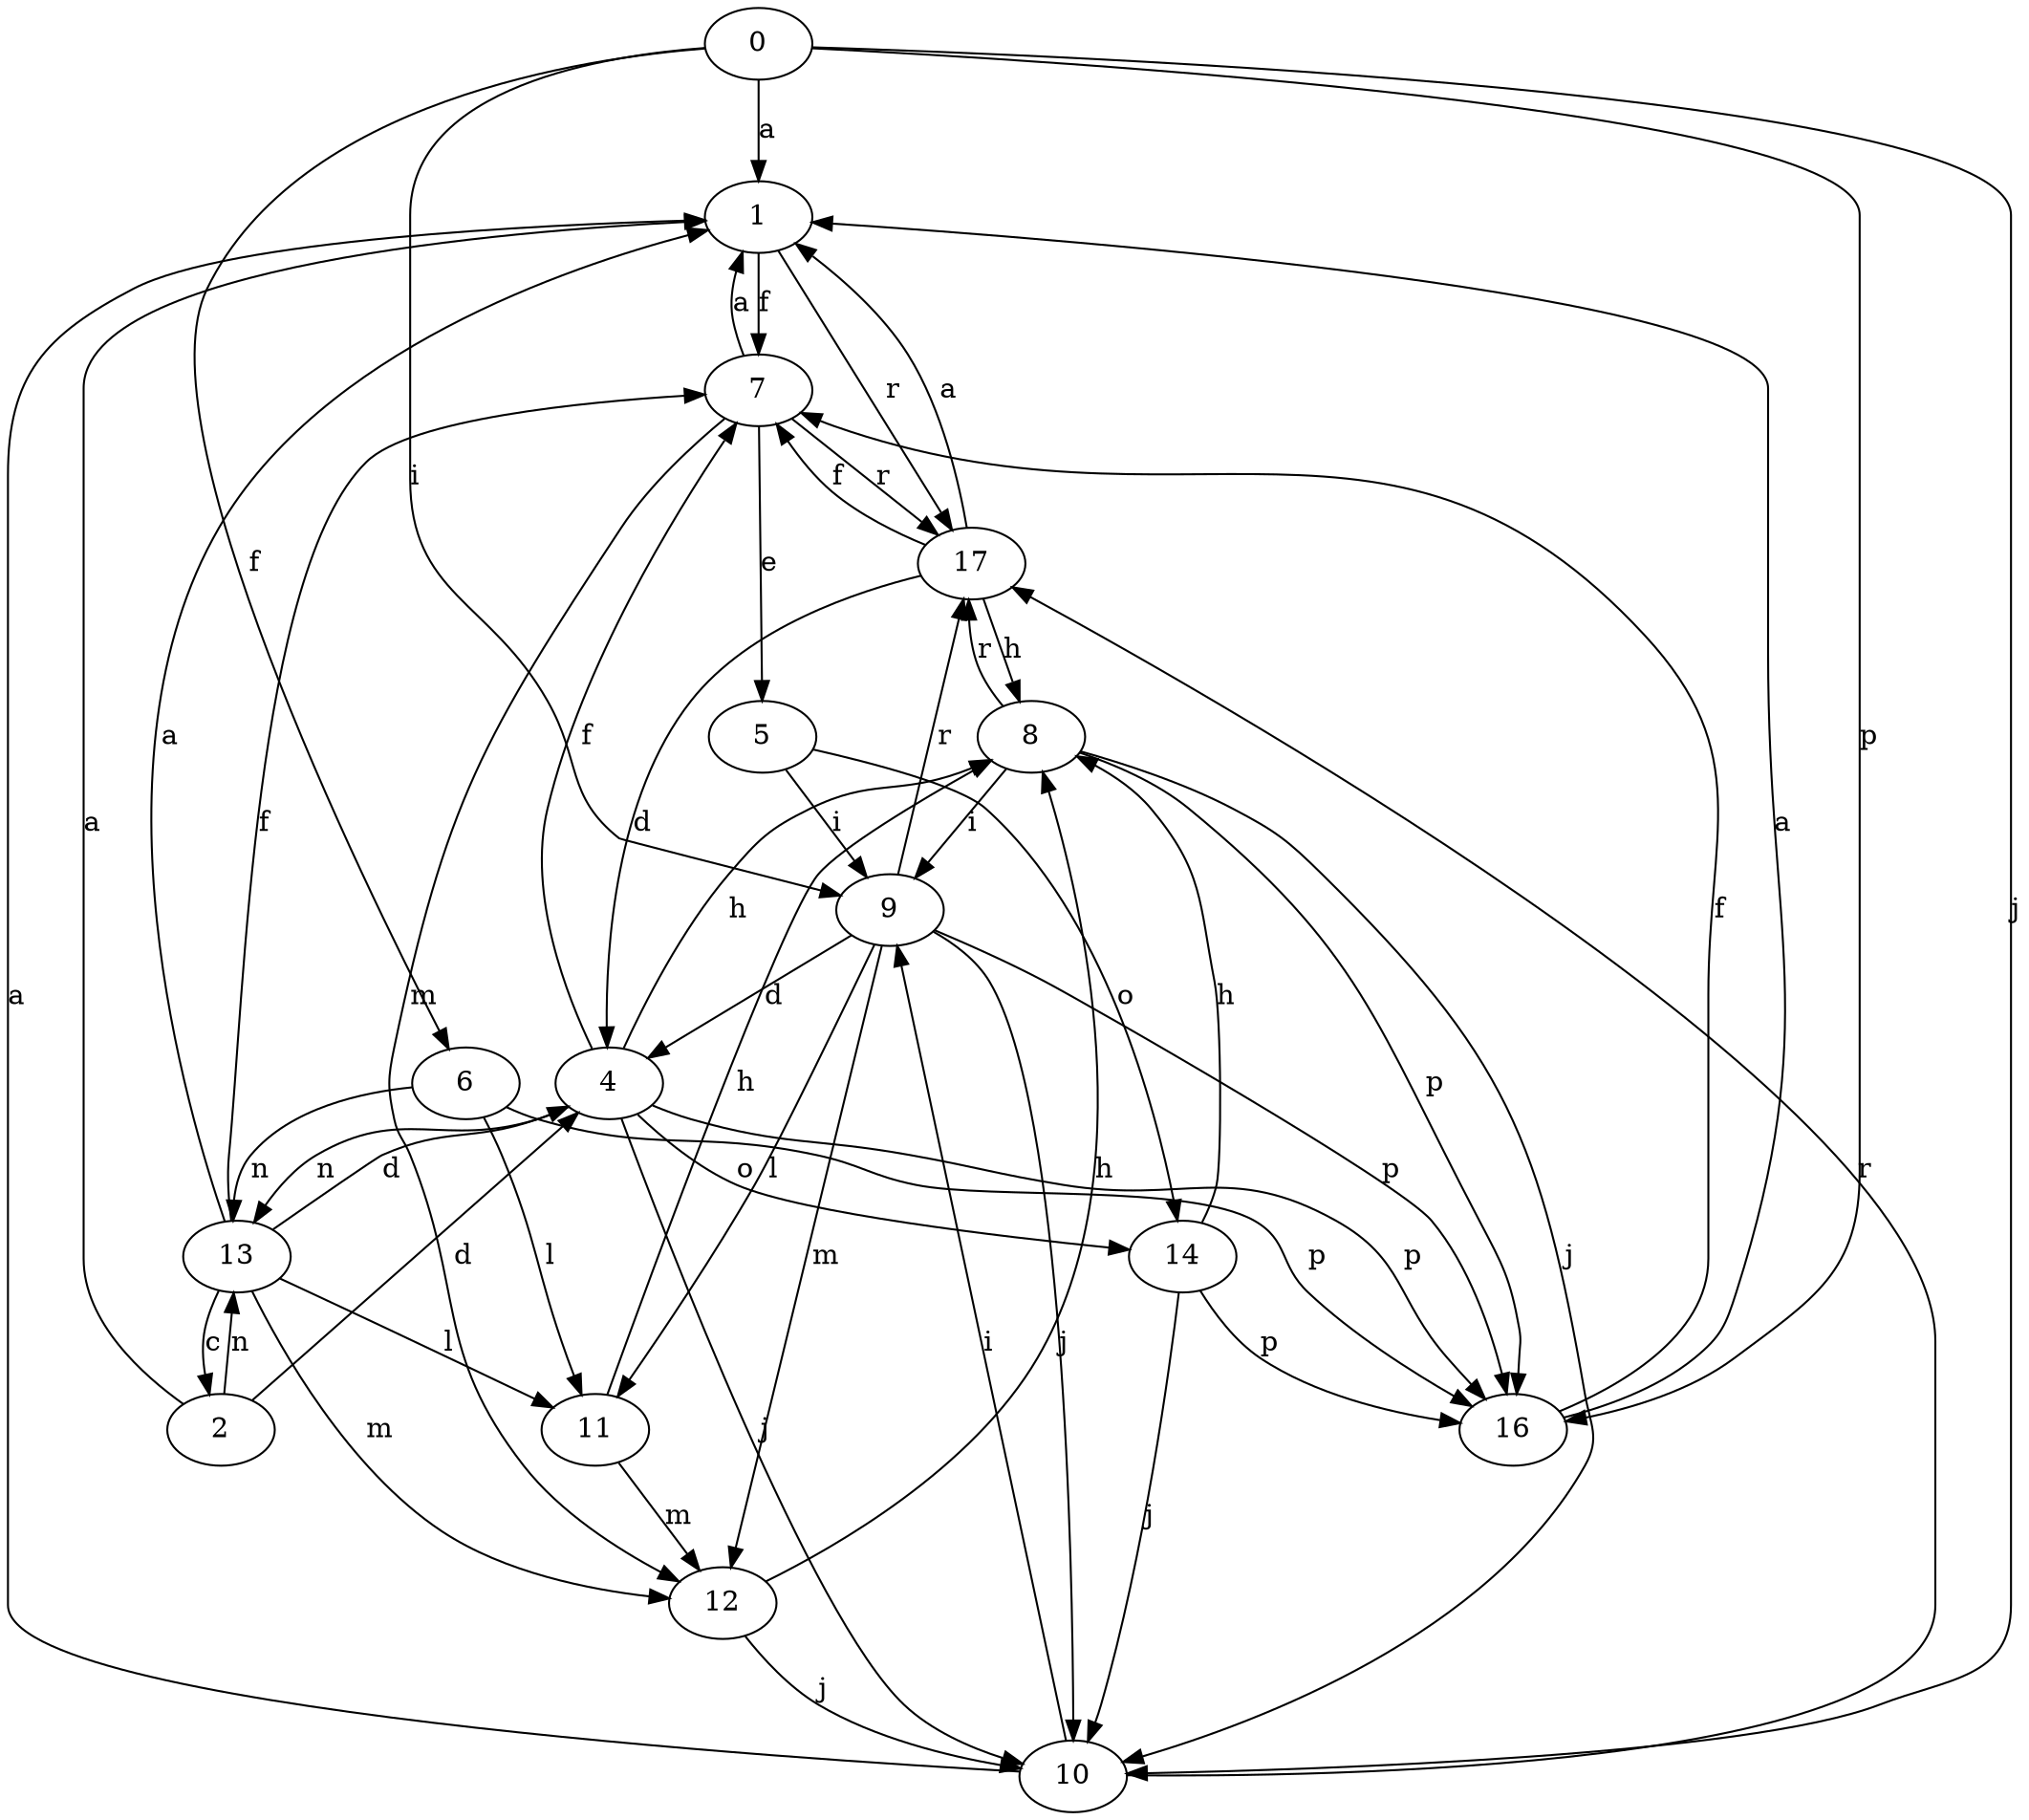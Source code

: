 strict digraph  {
0;
1;
2;
4;
5;
6;
7;
8;
9;
10;
11;
12;
13;
14;
16;
17;
0 -> 1  [label=a];
0 -> 6  [label=f];
0 -> 9  [label=i];
0 -> 10  [label=j];
0 -> 16  [label=p];
1 -> 7  [label=f];
1 -> 17  [label=r];
2 -> 1  [label=a];
2 -> 4  [label=d];
2 -> 13  [label=n];
4 -> 7  [label=f];
4 -> 8  [label=h];
4 -> 10  [label=j];
4 -> 13  [label=n];
4 -> 14  [label=o];
4 -> 16  [label=p];
5 -> 9  [label=i];
5 -> 14  [label=o];
6 -> 11  [label=l];
6 -> 13  [label=n];
6 -> 16  [label=p];
7 -> 1  [label=a];
7 -> 5  [label=e];
7 -> 12  [label=m];
7 -> 17  [label=r];
8 -> 9  [label=i];
8 -> 10  [label=j];
8 -> 16  [label=p];
8 -> 17  [label=r];
9 -> 4  [label=d];
9 -> 10  [label=j];
9 -> 11  [label=l];
9 -> 12  [label=m];
9 -> 16  [label=p];
9 -> 17  [label=r];
10 -> 1  [label=a];
10 -> 9  [label=i];
10 -> 17  [label=r];
11 -> 8  [label=h];
11 -> 12  [label=m];
12 -> 8  [label=h];
12 -> 10  [label=j];
13 -> 1  [label=a];
13 -> 2  [label=c];
13 -> 4  [label=d];
13 -> 7  [label=f];
13 -> 11  [label=l];
13 -> 12  [label=m];
14 -> 8  [label=h];
14 -> 10  [label=j];
14 -> 16  [label=p];
16 -> 1  [label=a];
16 -> 7  [label=f];
17 -> 1  [label=a];
17 -> 4  [label=d];
17 -> 7  [label=f];
17 -> 8  [label=h];
}
